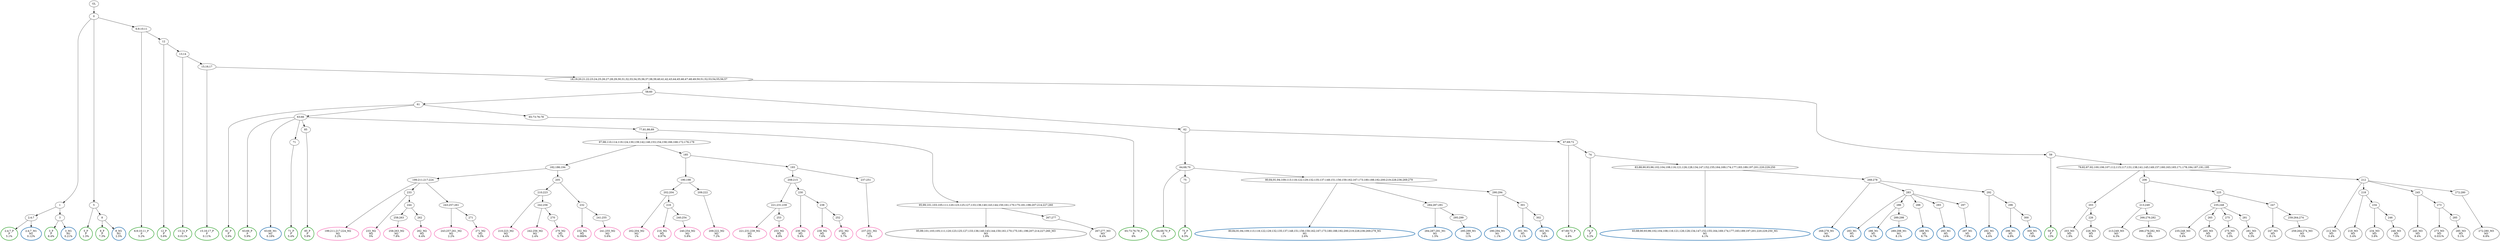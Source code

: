 digraph T {
	{
		rank=same
		169 [penwidth=3,colorscheme=set19,color=3,label="2;4;7_P\nP\n5.1%"]
		167 [penwidth=3,colorscheme=set19,color=3,label="3_P\nP\n8.4%"]
		165 [penwidth=3,colorscheme=set19,color=3,label="5_P\nP\n1.3%"]
		163 [penwidth=3,colorscheme=set19,color=3,label="8_P\nP\n7.3%"]
		161 [penwidth=3,colorscheme=set19,color=3,label="6;9;10;11_P\nP\n5.2%"]
		159 [penwidth=3,colorscheme=set19,color=3,label="12_P\nP\n5.6%"]
		157 [penwidth=3,colorscheme=set19,color=3,label="13;14_P\nP\n0.011%"]
		155 [penwidth=3,colorscheme=set19,color=3,label="15;16;17_P\nP\n0.11%"]
		151 [penwidth=3,colorscheme=set19,color=3,label="61_P\nP\n3.9%"]
		149 [penwidth=3,colorscheme=set19,color=3,label="63;66_P\nP\n5.9%"]
		147 [penwidth=3,colorscheme=set19,color=3,label="71_P\nP\n5.4%"]
		145 [penwidth=3,colorscheme=set19,color=3,label="85_P\nP\n5.8%"]
		143 [penwidth=3,colorscheme=set19,color=3,label="65;73;76;78_P\nP\n6%"]
		140 [penwidth=3,colorscheme=set19,color=3,label="64;68;70_P\nP\n11%"]
		138 [penwidth=3,colorscheme=set19,color=3,label="75_P\nP\n6.5%"]
		136 [penwidth=3,colorscheme=set19,color=3,label="67;69;72_P\nP\n4.6%"]
		134 [penwidth=3,colorscheme=set19,color=3,label="74_P\nP\n5.2%"]
		132 [penwidth=3,colorscheme=set19,color=3,label="59_P\nP\n13%"]
		131 [penwidth=3,colorscheme=set19,color=2,label="2;4;7_M1\nM1\n0.12%"]
		130 [penwidth=3,colorscheme=set19,color=2,label="3_M1\nM1\n0.21%"]
		129 [penwidth=3,colorscheme=set19,color=2,label="8_M1\nM1\n2.5%"]
		128 [penwidth=3,colorscheme=set19,color=2,label="63;66_M1\nM1\n0.18%"]
		126 [penwidth=3,colorscheme=set19,color=2,label="80;84;91;94;109;113;118;122;129;132;135;137;148;151;156;159;162;167;173;180;188;192;200;219;228;236;269;279_M1\nM1\n2.6%"]
		124 [penwidth=3,colorscheme=set19,color=2,label="284;287;291_M1\nM1\n1.5%"]
		122 [penwidth=3,colorscheme=set19,color=2,label="295;299_M1\nM1\n11%"]
		120 [penwidth=3,colorscheme=set19,color=2,label="290;294_M1\nM1\n1.1%"]
		118 [penwidth=3,colorscheme=set19,color=2,label="301_M1\nM1\n1.1%"]
		116 [penwidth=3,colorscheme=set19,color=2,label="302_M1\nM1\n5.4%"]
		114 [penwidth=3,colorscheme=set19,color=2,label="83;88;90;93;96;102;104;108;116;121;126;128;134;147;152;155;164;169;174;177;183;189;197;201;220;229;250_M1\nM1\n4.1%"]
		112 [penwidth=3,colorscheme=set19,color=2,label="268;278_M1\nM1\n4.9%"]
		110 [penwidth=3,colorscheme=set19,color=2,label="283_M1\nM1\n4%"]
		108 [penwidth=3,colorscheme=set19,color=2,label="286_M1\nM1\n4.7%"]
		106 [penwidth=3,colorscheme=set19,color=2,label="289;298_M1\nM1\n8.1%"]
		104 [penwidth=3,colorscheme=set19,color=2,label="288_M1\nM1\n8.7%"]
		102 [penwidth=3,colorscheme=set19,color=2,label="293_M1\nM1\n14%"]
		100 [penwidth=3,colorscheme=set19,color=2,label="297_M1\nM1\n7.9%"]
		98 [penwidth=3,colorscheme=set19,color=2,label="292_M1\nM1\n4.6%"]
		96 [penwidth=3,colorscheme=set19,color=2,label="296_M1\nM1\n4.9%"]
		94 [penwidth=3,colorscheme=set19,color=2,label="300_M1\nM1\n7.9%"]
		89 [penwidth=3,colorscheme=set19,color=8,label="199;211;217;224_M2\nM2\n3.2%"]
		87 [penwidth=3,colorscheme=set19,color=8,label="233_M2\nM2\n5%"]
		84 [penwidth=3,colorscheme=set19,color=8,label="258;263_M2\nM2\n7.8%"]
		82 [penwidth=3,colorscheme=set19,color=8,label="262_M2\nM2\n6.4%"]
		80 [penwidth=3,colorscheme=set19,color=8,label="243;257;261_M2\nM2\n2.2%"]
		78 [penwidth=3,colorscheme=set19,color=8,label="271_M2\nM2\n5.3%"]
		75 [penwidth=3,colorscheme=set19,color=8,label="210;223_M2\nM2\n4.4%"]
		73 [penwidth=3,colorscheme=set19,color=8,label="242;256_M2\nM2\n2.4%"]
		71 [penwidth=3,colorscheme=set19,color=8,label="270_M2\nM2\n5.7%"]
		69 [penwidth=3,colorscheme=set19,color=8,label="232_M2\nM2\n0.086%"]
		67 [penwidth=3,colorscheme=set19,color=8,label="241;255_M2\nM2\n5.6%"]
		63 [penwidth=3,colorscheme=set19,color=8,label="202;204_M2\nM2\n1%"]
		61 [penwidth=3,colorscheme=set19,color=8,label="216_M2\nM2\n0.97%"]
		59 [penwidth=3,colorscheme=set19,color=8,label="240;254_M2\nM2\n5.8%"]
		57 [penwidth=3,colorscheme=set19,color=8,label="209;222_M2\nM2\n7.2%"]
		53 [penwidth=3,colorscheme=set19,color=8,label="221;231;239_M2\nM2\n2%"]
		51 [penwidth=3,colorscheme=set19,color=8,label="253_M2\nM2\n8.9%"]
		49 [penwidth=3,colorscheme=set19,color=8,label="230_M2\nM2\n5.4%"]
		47 [penwidth=3,colorscheme=set19,color=8,label="238_M2\nM2\n7.6%"]
		45 [penwidth=3,colorscheme=set19,color=8,label="252_M2\nM2\n5.7%"]
		43 [penwidth=3,colorscheme=set19,color=8,label="237;251_M2\nM2\n7.2%"]
		41 [penwidth=3,colorscheme=set19,color=9,label="95;99;101;103;105;111;120;123;125;127;133;136;140;143;144;150;161;170;175;181;196;207;214;227;260_M3\nM3\n1.9%"]
		39 [penwidth=3,colorscheme=set19,color=9,label="267;277_M3\nM3\n6.4%"]
		36 [penwidth=3,colorscheme=set19,color=9,label="203_M3\nM3\n1.9%"]
		34 [penwidth=3,colorscheme=set19,color=9,label="226_M3\nM3\n6%"]
		31 [penwidth=3,colorscheme=set19,color=9,label="213;249_M3\nM3\n4.3%"]
		29 [penwidth=3,colorscheme=set19,color=9,label="266;276;282_M3\nM3\n5.9%"]
		26 [penwidth=3,colorscheme=set19,color=9,label="235;248_M3\nM3\n5.4%"]
		24 [penwidth=3,colorscheme=set19,color=9,label="265_M3\nM3\n7.6%"]
		22 [penwidth=3,colorscheme=set19,color=9,label="275_M3\nM3\n5.3%"]
		20 [penwidth=3,colorscheme=set19,color=9,label="281_M3\nM3\n5.3%"]
		18 [penwidth=3,colorscheme=set19,color=9,label="247_M3\nM3\n3.1%"]
		16 [penwidth=3,colorscheme=set19,color=9,label="259;264;274_M3\nM3\n7.5%"]
		14 [penwidth=3,colorscheme=set19,color=9,label="212_M3\nM3\n3.4%"]
		12 [penwidth=3,colorscheme=set19,color=9,label="218_M3\nM3\n3.4%"]
		10 [penwidth=3,colorscheme=set19,color=9,label="234_M3\nM3\n3.8%"]
		8 [penwidth=3,colorscheme=set19,color=9,label="246_M3\nM3\n7.5%"]
		6 [penwidth=3,colorscheme=set19,color=9,label="245_M3\nM3\n9.4%"]
		4 [penwidth=3,colorscheme=set19,color=9,label="273_M3\nM3\n0.031%"]
		2 [penwidth=3,colorscheme=set19,color=9,label="285_M3\nM3\n5.1%"]
		0 [penwidth=3,colorscheme=set19,color=9,label="272;280_M3\nM3\n6.8%"]
	}
	173 [label="GL"]
	172 [label="0"]
	171 [label="1"]
	170 [label="2;4;7"]
	168 [label="3"]
	166 [label="5"]
	164 [label="8"]
	162 [label="6;9;10;11"]
	160 [label="12"]
	158 [label="13;14"]
	156 [label="15;16;17"]
	154 [label="18;19;20;21;22;23;24;25;26;27;28;29;30;31;32;33;34;35;36;37;38;39;40;41;42;43;44;45;46;47;48;49;50;51;52;53;54;55;56;57"]
	153 [label="58;60"]
	152 [label="61"]
	150 [label="63;66"]
	148 [label="71"]
	146 [label="85"]
	144 [label="65;73;76;78"]
	142 [label="62"]
	141 [label="64;68;70"]
	139 [label="75"]
	137 [label="67;69;72"]
	135 [label="74"]
	133 [label="59"]
	127 [label="80;84;91;94;109;113;118;122;129;132;135;137;148;151;156;159;162;167;173;180;188;192;200;219;228;236;269;279"]
	125 [label="284;287;291"]
	123 [label="295;299"]
	121 [label="290;294"]
	119 [label="301"]
	117 [label="302"]
	115 [label="83;88;90;93;96;102;104;108;116;121;126;128;134;147;152;155;164;169;174;177;183;189;197;201;220;229;250"]
	113 [label="268;278"]
	111 [label="283"]
	109 [label="286"]
	107 [label="289;298"]
	105 [label="288"]
	103 [label="293"]
	101 [label="297"]
	99 [label="292"]
	97 [label="296"]
	95 [label="300"]
	93 [label="77;81;86;89"]
	92 [label="97;98;110;114;119;124;130;139;142;146;153;154;158;166;168;172;176;179"]
	91 [label="182;186;194"]
	90 [label="199;211;217;224"]
	88 [label="233"]
	86 [label="244"]
	85 [label="258;263"]
	83 [label="262"]
	81 [label="243;257;261"]
	79 [label="271"]
	77 [label="205"]
	76 [label="210;223"]
	74 [label="242;256"]
	72 [label="270"]
	70 [label="232"]
	68 [label="241;255"]
	66 [label="185"]
	65 [label="190;198"]
	64 [label="202;204"]
	62 [label="216"]
	60 [label="240;254"]
	58 [label="209;222"]
	56 [label="193"]
	55 [label="208;215"]
	54 [label="221;231;239"]
	52 [label="253"]
	50 [label="230"]
	48 [label="238"]
	46 [label="252"]
	44 [label="237;251"]
	42 [label="95;99;101;103;105;111;120;123;125;127;133;136;140;143;144;150;161;170;175;181;196;207;214;227;260"]
	40 [label="267;277"]
	38 [label="79;82;87;92;100;106;107;112;115;117;131;138;141;145;149;157;160;163;165;171;178;184;187;191;195"]
	37 [label="203"]
	35 [label="226"]
	33 [label="206"]
	32 [label="213;249"]
	30 [label="266;276;282"]
	28 [label="225"]
	27 [label="235;248"]
	25 [label="265"]
	23 [label="275"]
	21 [label="281"]
	19 [label="247"]
	17 [label="259;264;274"]
	15 [label="212"]
	13 [label="218"]
	11 [label="234"]
	9 [label="246"]
	7 [label="245"]
	5 [label="273"]
	3 [label="285"]
	1 [label="272;280"]
	173 -> 172
	172 -> 171
	172 -> 166
	172 -> 162
	171 -> 170
	171 -> 168
	170 -> 169
	170 -> 131
	168 -> 167
	168 -> 130
	166 -> 165
	166 -> 164
	164 -> 163
	164 -> 129
	162 -> 161
	162 -> 160
	160 -> 159
	160 -> 158
	158 -> 157
	158 -> 156
	156 -> 155
	156 -> 154
	154 -> 153
	154 -> 133
	153 -> 152
	153 -> 142
	152 -> 151
	152 -> 150
	152 -> 144
	150 -> 149
	150 -> 148
	150 -> 146
	150 -> 128
	150 -> 93
	148 -> 147
	146 -> 145
	144 -> 143
	142 -> 141
	142 -> 137
	141 -> 140
	141 -> 139
	141 -> 127
	139 -> 138
	137 -> 136
	137 -> 135
	135 -> 134
	135 -> 115
	133 -> 132
	133 -> 38
	127 -> 126
	127 -> 125
	127 -> 121
	125 -> 124
	125 -> 123
	123 -> 122
	121 -> 120
	121 -> 119
	119 -> 118
	119 -> 117
	117 -> 116
	115 -> 114
	115 -> 113
	113 -> 112
	113 -> 111
	113 -> 99
	111 -> 110
	111 -> 109
	111 -> 105
	111 -> 103
	111 -> 101
	109 -> 108
	109 -> 107
	107 -> 106
	105 -> 104
	103 -> 102
	101 -> 100
	99 -> 98
	99 -> 97
	97 -> 96
	97 -> 95
	95 -> 94
	93 -> 92
	93 -> 42
	92 -> 91
	92 -> 66
	91 -> 90
	91 -> 77
	90 -> 89
	90 -> 88
	90 -> 81
	88 -> 87
	88 -> 86
	86 -> 85
	86 -> 83
	85 -> 84
	83 -> 82
	81 -> 80
	81 -> 79
	79 -> 78
	77 -> 76
	77 -> 70
	76 -> 75
	76 -> 74
	74 -> 73
	74 -> 72
	72 -> 71
	70 -> 69
	70 -> 68
	68 -> 67
	66 -> 65
	66 -> 56
	65 -> 64
	65 -> 58
	64 -> 63
	64 -> 62
	62 -> 61
	62 -> 60
	60 -> 59
	58 -> 57
	56 -> 55
	56 -> 44
	55 -> 54
	55 -> 50
	54 -> 53
	54 -> 52
	52 -> 51
	50 -> 49
	50 -> 48
	48 -> 47
	48 -> 46
	46 -> 45
	44 -> 43
	42 -> 41
	42 -> 40
	40 -> 39
	38 -> 37
	38 -> 33
	38 -> 15
	37 -> 36
	37 -> 35
	35 -> 34
	33 -> 32
	33 -> 28
	32 -> 31
	32 -> 30
	30 -> 29
	28 -> 27
	28 -> 19
	27 -> 26
	27 -> 25
	27 -> 23
	27 -> 21
	25 -> 24
	23 -> 22
	21 -> 20
	19 -> 18
	19 -> 17
	17 -> 16
	15 -> 14
	15 -> 13
	15 -> 7
	15 -> 1
	13 -> 12
	13 -> 11
	11 -> 10
	11 -> 9
	9 -> 8
	7 -> 6
	7 -> 5
	5 -> 4
	5 -> 3
	3 -> 2
	1 -> 0
}
